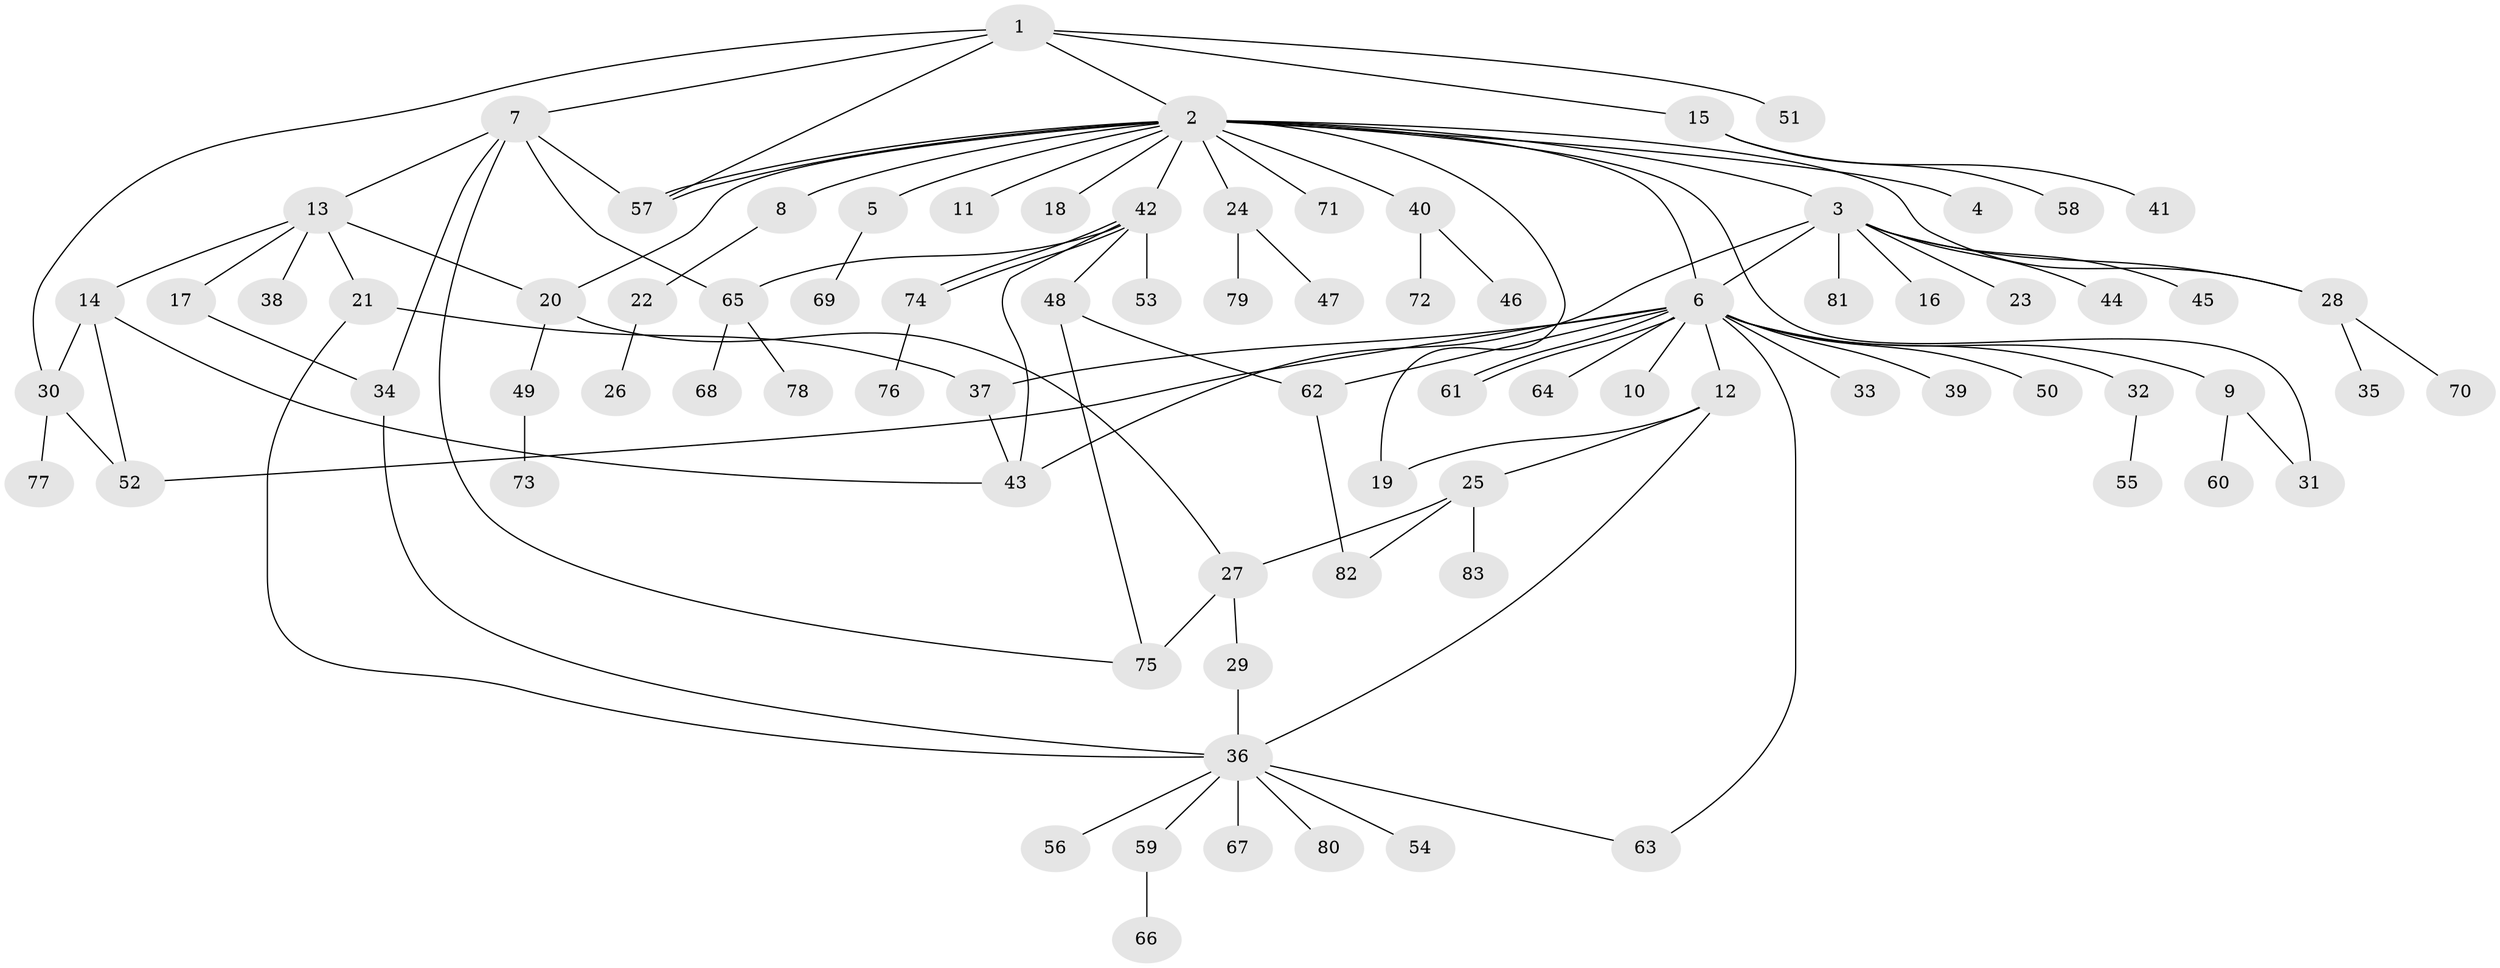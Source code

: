 // Generated by graph-tools (version 1.1) at 2025/47/03/09/25 04:47:27]
// undirected, 83 vertices, 110 edges
graph export_dot {
graph [start="1"]
  node [color=gray90,style=filled];
  1;
  2;
  3;
  4;
  5;
  6;
  7;
  8;
  9;
  10;
  11;
  12;
  13;
  14;
  15;
  16;
  17;
  18;
  19;
  20;
  21;
  22;
  23;
  24;
  25;
  26;
  27;
  28;
  29;
  30;
  31;
  32;
  33;
  34;
  35;
  36;
  37;
  38;
  39;
  40;
  41;
  42;
  43;
  44;
  45;
  46;
  47;
  48;
  49;
  50;
  51;
  52;
  53;
  54;
  55;
  56;
  57;
  58;
  59;
  60;
  61;
  62;
  63;
  64;
  65;
  66;
  67;
  68;
  69;
  70;
  71;
  72;
  73;
  74;
  75;
  76;
  77;
  78;
  79;
  80;
  81;
  82;
  83;
  1 -- 2;
  1 -- 7;
  1 -- 15;
  1 -- 30;
  1 -- 51;
  1 -- 57;
  2 -- 3;
  2 -- 4;
  2 -- 5;
  2 -- 6;
  2 -- 8;
  2 -- 11;
  2 -- 18;
  2 -- 19;
  2 -- 20;
  2 -- 24;
  2 -- 28;
  2 -- 31;
  2 -- 40;
  2 -- 42;
  2 -- 57;
  2 -- 57;
  2 -- 71;
  3 -- 6;
  3 -- 16;
  3 -- 23;
  3 -- 28;
  3 -- 43;
  3 -- 44;
  3 -- 45;
  3 -- 81;
  5 -- 69;
  6 -- 9;
  6 -- 10;
  6 -- 12;
  6 -- 32;
  6 -- 33;
  6 -- 37;
  6 -- 39;
  6 -- 50;
  6 -- 52;
  6 -- 61;
  6 -- 61;
  6 -- 62;
  6 -- 63;
  6 -- 64;
  7 -- 13;
  7 -- 34;
  7 -- 57;
  7 -- 65;
  7 -- 75;
  8 -- 22;
  9 -- 31;
  9 -- 60;
  12 -- 19;
  12 -- 25;
  12 -- 36;
  13 -- 14;
  13 -- 17;
  13 -- 20;
  13 -- 21;
  13 -- 38;
  14 -- 30;
  14 -- 43;
  14 -- 52;
  15 -- 41;
  15 -- 58;
  17 -- 34;
  20 -- 27;
  20 -- 49;
  21 -- 36;
  21 -- 37;
  22 -- 26;
  24 -- 47;
  24 -- 79;
  25 -- 27;
  25 -- 82;
  25 -- 83;
  27 -- 29;
  27 -- 75;
  28 -- 35;
  28 -- 70;
  29 -- 36;
  30 -- 52;
  30 -- 77;
  32 -- 55;
  34 -- 36;
  36 -- 54;
  36 -- 56;
  36 -- 59;
  36 -- 63;
  36 -- 67;
  36 -- 80;
  37 -- 43;
  40 -- 46;
  40 -- 72;
  42 -- 43;
  42 -- 48;
  42 -- 53;
  42 -- 65;
  42 -- 74;
  42 -- 74;
  48 -- 62;
  48 -- 75;
  49 -- 73;
  59 -- 66;
  62 -- 82;
  65 -- 68;
  65 -- 78;
  74 -- 76;
}
